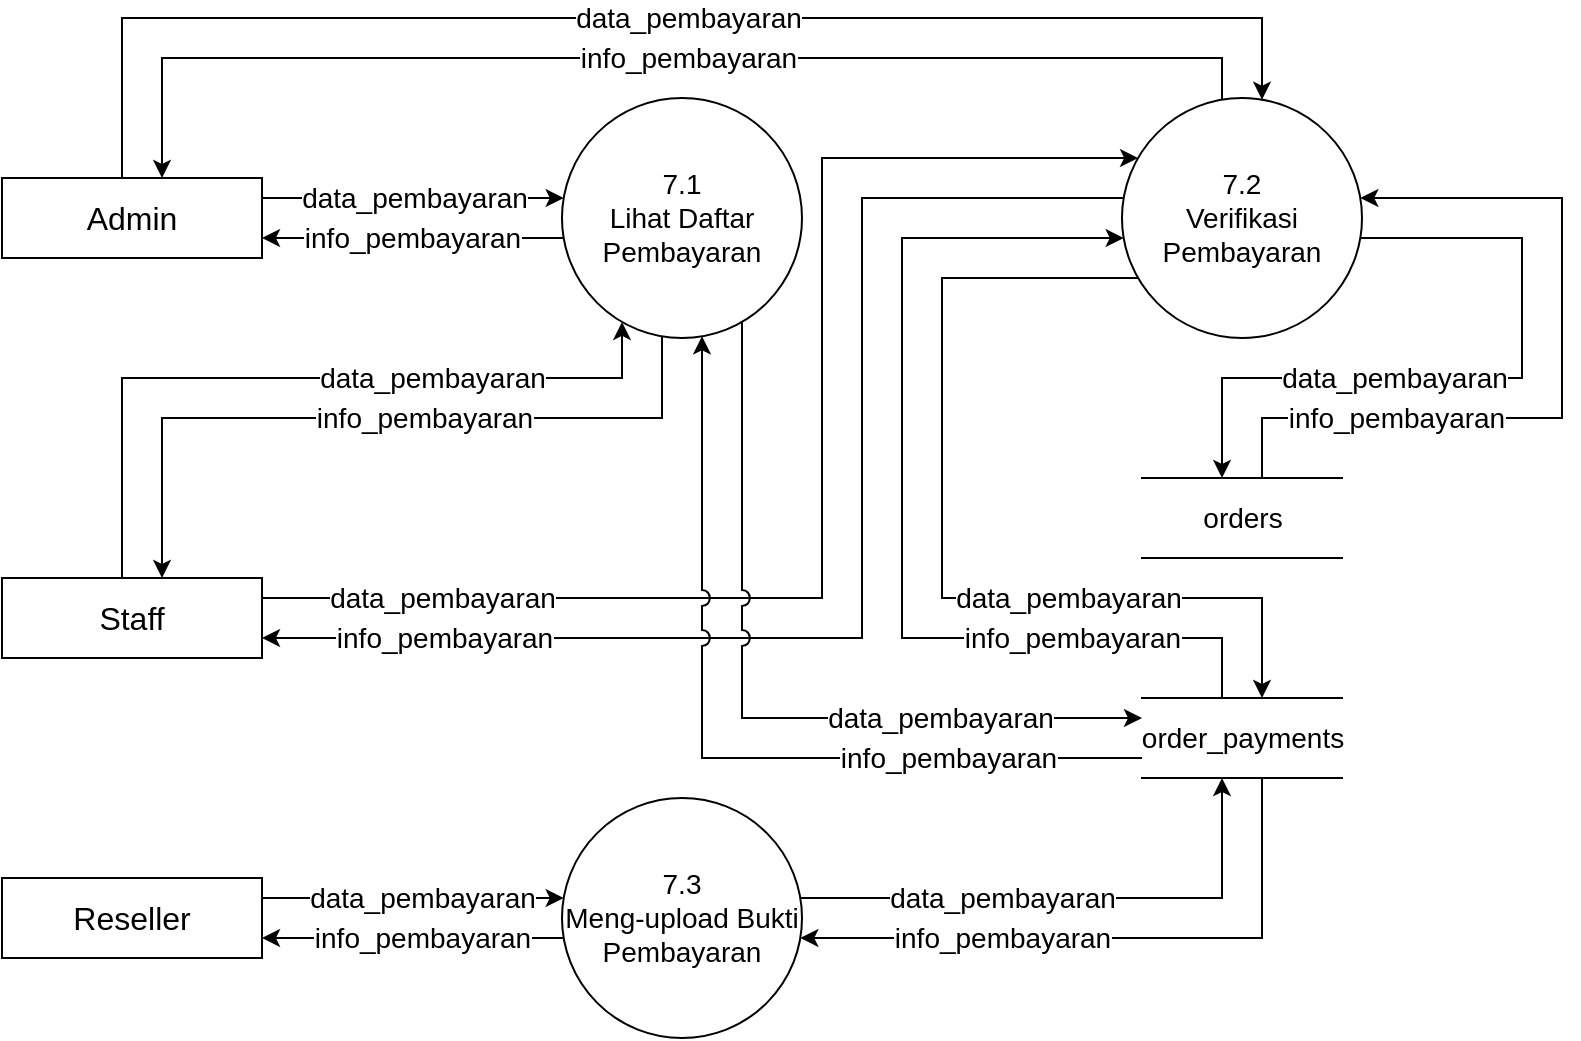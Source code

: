 <mxfile version="14.6.13" type="device"><diagram id="Rc6OxXYoEZi-hfFgIoyE" name="Page-1"><mxGraphModel dx="1240" dy="729" grid="1" gridSize="10" guides="1" tooltips="1" connect="1" arrows="1" fold="1" page="1" pageScale="1" pageWidth="850" pageHeight="1100" math="0" shadow="0"><root><mxCell id="0"/><mxCell id="1" parent="0"/><mxCell id="s38WGr486lUvFhDny16M-1" value="&lt;font style=&quot;font-size: 14px&quot;&gt;7.1&lt;br&gt;Lihat Daftar Pembayaran&lt;br&gt;&lt;/font&gt;" style="ellipse;whiteSpace=wrap;html=1;aspect=fixed;" parent="1" vertex="1"><mxGeometry x="280" y="80" width="120" height="120" as="geometry"/></mxCell><mxCell id="s38WGr486lUvFhDny16M-4" value="data_pembayaran" style="edgeStyle=orthogonalEdgeStyle;rounded=0;orthogonalLoop=1;jettySize=auto;html=1;fontSize=14;" parent="1" source="s38WGr486lUvFhDny16M-2" target="s38WGr486lUvFhDny16M-1" edge="1"><mxGeometry relative="1" as="geometry"><mxPoint x="360" y="140" as="targetPoint"/><Array as="points"><mxPoint x="200" y="130"/><mxPoint x="200" y="130"/></Array></mxGeometry></mxCell><mxCell id="s38WGr486lUvFhDny16M-2" value="Admin" style="rounded=0;whiteSpace=wrap;html=1;fontSize=16;" parent="1" vertex="1"><mxGeometry y="120" width="130" height="40" as="geometry"/></mxCell><mxCell id="qVM1IuX5nQajaeXn27OP-2" value="data_pembayaran" style="edgeStyle=orthogonalEdgeStyle;rounded=0;orthogonalLoop=1;jettySize=auto;html=1;fontSize=14;" parent="1" source="w3oePjnz5msJqxtDDQAo-5" target="qVM1IuX5nQajaeXn27OP-1" edge="1"><mxGeometry x="0.061" relative="1" as="geometry"><Array as="points"><mxPoint x="200" y="480"/><mxPoint x="200" y="480"/></Array><mxPoint as="offset"/></mxGeometry></mxCell><mxCell id="w3oePjnz5msJqxtDDQAo-5" value="Reseller" style="rounded=0;whiteSpace=wrap;html=1;fontSize=16;" parent="1" vertex="1"><mxGeometry y="470" width="130" height="40" as="geometry"/></mxCell><mxCell id="giehG95AdQWtgdjCYtVg-1" value="&lt;font style=&quot;font-size: 14px&quot;&gt;7.2&lt;br&gt;Verifikasi &lt;br&gt;Pembayaran&lt;br&gt;&lt;/font&gt;" style="ellipse;whiteSpace=wrap;html=1;aspect=fixed;" parent="1" vertex="1"><mxGeometry x="560" y="80" width="120" height="120" as="geometry"/></mxCell><mxCell id="QhTn7aZP73QFiXAm_fX9-1" value="Staff" style="rounded=0;whiteSpace=wrap;html=1;fontSize=16;" parent="1" vertex="1"><mxGeometry y="320" width="130" height="40" as="geometry"/></mxCell><mxCell id="yD-jiG_hthiT5Hs9iXei-2" value="info_pembayaran" style="edgeStyle=orthogonalEdgeStyle;rounded=0;orthogonalLoop=1;jettySize=auto;html=1;fontSize=14;" parent="1" source="s38WGr486lUvFhDny16M-1" target="s38WGr486lUvFhDny16M-2" edge="1"><mxGeometry relative="1" as="geometry"><mxPoint x="220" y="150" as="targetPoint"/><Array as="points"><mxPoint x="210" y="150"/><mxPoint x="210" y="150"/></Array><mxPoint x="370" y="150" as="sourcePoint"/></mxGeometry></mxCell><mxCell id="qVM1IuX5nQajaeXn27OP-1" value="&lt;font style=&quot;font-size: 14px&quot;&gt;7.3&lt;br&gt;Meng-upload Bukti Pembayaran&lt;br&gt;&lt;/font&gt;" style="ellipse;whiteSpace=wrap;html=1;aspect=fixed;" parent="1" vertex="1"><mxGeometry x="280" y="430" width="120" height="120" as="geometry"/></mxCell><mxCell id="qVM1IuX5nQajaeXn27OP-10" value="data_pembayaran" style="edgeStyle=orthogonalEdgeStyle;rounded=0;orthogonalLoop=1;jettySize=auto;html=1;fontSize=14;" parent="1" source="s38WGr486lUvFhDny16M-2" target="giehG95AdQWtgdjCYtVg-1" edge="1"><mxGeometry x="0.051" relative="1" as="geometry"><Array as="points"><mxPoint x="60" y="40"/><mxPoint x="630" y="40"/></Array><mxPoint as="offset"/><mxPoint x="140" y="273.43" as="sourcePoint"/><mxPoint x="360" y="159.999" as="targetPoint"/></mxGeometry></mxCell><mxCell id="qVM1IuX5nQajaeXn27OP-11" value="info_pembayaran" style="edgeStyle=orthogonalEdgeStyle;rounded=0;orthogonalLoop=1;jettySize=auto;html=1;fontSize=14;" parent="1" source="giehG95AdQWtgdjCYtVg-1" target="s38WGr486lUvFhDny16M-2" edge="1"><mxGeometry x="-0.058" relative="1" as="geometry"><Array as="points"><mxPoint x="610" y="60"/><mxPoint x="80" y="60"/></Array><mxPoint as="offset"/><mxPoint x="380" y="163.43" as="sourcePoint"/><mxPoint x="160" y="273.43" as="targetPoint"/></mxGeometry></mxCell><mxCell id="qVM1IuX5nQajaeXn27OP-17" value="order_payments" style="html=1;dashed=0;whitespace=wrap;shape=partialRectangle;right=0;left=0;fontSize=14;" parent="1" vertex="1"><mxGeometry x="570" y="380" width="100" height="40" as="geometry"/></mxCell><mxCell id="P8HBfY7LfA8RuCADzhjz-1" value="data_pembayaran" style="edgeStyle=orthogonalEdgeStyle;rounded=0;orthogonalLoop=1;jettySize=auto;html=1;fontSize=14;" parent="1" source="qVM1IuX5nQajaeXn27OP-1" target="qVM1IuX5nQajaeXn27OP-17" edge="1"><mxGeometry x="-0.255" relative="1" as="geometry"><Array as="points"><mxPoint x="610" y="480"/></Array><mxPoint as="offset"/><mxPoint x="399.171" y="440.059" as="sourcePoint"/><mxPoint x="590.84" y="310" as="targetPoint"/></mxGeometry></mxCell><mxCell id="P8HBfY7LfA8RuCADzhjz-2" value="info_pembayaran" style="edgeStyle=orthogonalEdgeStyle;rounded=0;orthogonalLoop=1;jettySize=auto;html=1;fontSize=14;" parent="1" source="qVM1IuX5nQajaeXn27OP-17" target="qVM1IuX5nQajaeXn27OP-1" edge="1"><mxGeometry x="0.351" relative="1" as="geometry"><Array as="points"><mxPoint x="630" y="500"/></Array><mxPoint as="offset"/><mxPoint x="610.84" y="310" as="sourcePoint"/><mxPoint x="399.151" y="460.059" as="targetPoint"/></mxGeometry></mxCell><mxCell id="P8HBfY7LfA8RuCADzhjz-8" value="data_pembayaran" style="edgeStyle=orthogonalEdgeStyle;rounded=0;orthogonalLoop=1;jettySize=auto;html=1;fontSize=14;" parent="1" source="QhTn7aZP73QFiXAm_fX9-1" target="s38WGr486lUvFhDny16M-1" edge="1"><mxGeometry x="0.348" relative="1" as="geometry"><Array as="points"><mxPoint x="60" y="220"/><mxPoint x="310" y="220"/></Array><mxPoint as="offset"/><mxPoint x="10" y="310" as="sourcePoint"/><mxPoint x="670" y="270.839" as="targetPoint"/></mxGeometry></mxCell><mxCell id="P8HBfY7LfA8RuCADzhjz-9" value="info_pembayaran" style="edgeStyle=orthogonalEdgeStyle;rounded=0;orthogonalLoop=1;jettySize=auto;html=1;fontSize=14;" parent="1" source="s38WGr486lUvFhDny16M-1" target="QhTn7aZP73QFiXAm_fX9-1" edge="1"><mxGeometry x="-0.133" relative="1" as="geometry"><Array as="points"><mxPoint x="330" y="240"/><mxPoint x="80" y="240"/></Array><mxPoint x="1" as="offset"/><mxPoint x="650" y="270.839" as="sourcePoint"/><mxPoint x="30" y="310" as="targetPoint"/></mxGeometry></mxCell><mxCell id="Gurpj_PE0kfcOt121TIg-30" value="orders" style="html=1;dashed=0;whitespace=wrap;shape=partialRectangle;right=0;left=0;fontSize=14;" parent="1" vertex="1"><mxGeometry x="570" y="270" width="100" height="40" as="geometry"/></mxCell><mxCell id="Gurpj_PE0kfcOt121TIg-31" value="info_pembayaran" style="edgeStyle=orthogonalEdgeStyle;rounded=0;orthogonalLoop=1;jettySize=auto;html=1;fontSize=14;" parent="1" source="Gurpj_PE0kfcOt121TIg-30" target="giehG95AdQWtgdjCYtVg-1" edge="1"><mxGeometry x="-0.505" relative="1" as="geometry"><Array as="points"><mxPoint x="630" y="240"/><mxPoint x="780" y="240"/><mxPoint x="780" y="130"/></Array><mxPoint as="offset"/><mxPoint x="460" y="260.84" as="sourcePoint"/><mxPoint x="610.0" y="230.001" as="targetPoint"/></mxGeometry></mxCell><mxCell id="Gurpj_PE0kfcOt121TIg-32" value="data_pembayaran" style="edgeStyle=orthogonalEdgeStyle;rounded=0;orthogonalLoop=1;jettySize=auto;html=1;fontSize=14;" parent="1" source="giehG95AdQWtgdjCYtVg-1" target="Gurpj_PE0kfcOt121TIg-30" edge="1"><mxGeometry x="0.225" relative="1" as="geometry"><Array as="points"><mxPoint x="760" y="150"/><mxPoint x="760" y="220"/><mxPoint x="610" y="220"/></Array><mxPoint as="offset"/><mxPoint x="590.0" y="230.001" as="sourcePoint"/><mxPoint x="560" y="220" as="targetPoint"/></mxGeometry></mxCell><mxCell id="Gurpj_PE0kfcOt121TIg-28" value="info_pembayaran" style="edgeStyle=orthogonalEdgeStyle;rounded=0;orthogonalLoop=1;jettySize=auto;html=1;fontSize=14;jumpStyle=arc;jumpSize=8;" parent="1" source="giehG95AdQWtgdjCYtVg-1" target="QhTn7aZP73QFiXAm_fX9-1" edge="1"><mxGeometry x="0.723" relative="1" as="geometry"><Array as="points"><mxPoint x="430" y="130"/><mxPoint x="430" y="350"/></Array><mxPoint x="1" as="offset"/><mxPoint x="730.0" y="200.001" as="sourcePoint"/><mxPoint x="410" y="310.84" as="targetPoint"/></mxGeometry></mxCell><mxCell id="Gurpj_PE0kfcOt121TIg-29" value="data_pembayaran" style="edgeStyle=orthogonalEdgeStyle;rounded=0;orthogonalLoop=1;jettySize=auto;html=1;fontSize=14;jumpStyle=arc;jumpSize=8;" parent="1" source="QhTn7aZP73QFiXAm_fX9-1" target="giehG95AdQWtgdjCYtVg-1" edge="1"><mxGeometry x="-0.727" relative="1" as="geometry"><Array as="points"><mxPoint x="410" y="330"/><mxPoint x="410" y="110"/></Array><mxPoint as="offset"/><mxPoint x="390" y="310.84" as="sourcePoint"/><mxPoint x="710.0" y="200.001" as="targetPoint"/></mxGeometry></mxCell><mxCell id="Gurpj_PE0kfcOt121TIg-49" value="info_pembayaran" style="edgeStyle=orthogonalEdgeStyle;rounded=0;orthogonalLoop=1;jettySize=auto;html=1;fontSize=14;jumpStyle=arc;jumpSize=8;" parent="1" source="qVM1IuX5nQajaeXn27OP-17" target="giehG95AdQWtgdjCYtVg-1" edge="1"><mxGeometry x="-0.578" relative="1" as="geometry"><Array as="points"><mxPoint x="610" y="350"/><mxPoint x="450" y="350"/><mxPoint x="450" y="150"/></Array><mxPoint as="offset"/><mxPoint x="570" y="350" as="sourcePoint"/><mxPoint x="578.038" y="120" as="targetPoint"/></mxGeometry></mxCell><mxCell id="Gurpj_PE0kfcOt121TIg-50" value="data_pembayaran" style="edgeStyle=orthogonalEdgeStyle;rounded=0;orthogonalLoop=1;jettySize=auto;html=1;fontSize=14;jumpStyle=arc;jumpSize=8;" parent="1" source="giehG95AdQWtgdjCYtVg-1" target="qVM1IuX5nQajaeXn27OP-17" edge="1"><mxGeometry x="0.371" relative="1" as="geometry"><Array as="points"><mxPoint x="470" y="170"/><mxPoint x="470" y="330"/><mxPoint x="630" y="330"/></Array><mxPoint as="offset"/><mxPoint x="570.839" y="140" as="sourcePoint"/><mxPoint x="570" y="330" as="targetPoint"/></mxGeometry></mxCell><mxCell id="Gurpj_PE0kfcOt121TIg-37" value="data_pembayaran" style="edgeStyle=orthogonalEdgeStyle;rounded=0;orthogonalLoop=1;jettySize=auto;html=1;fontSize=14;jumpStyle=arc;jumpSize=8;" parent="1" source="s38WGr486lUvFhDny16M-1" target="qVM1IuX5nQajaeXn27OP-17" edge="1"><mxGeometry x="0.496" relative="1" as="geometry"><Array as="points"><mxPoint x="370" y="390"/></Array><mxPoint as="offset"/><mxPoint x="370" y="206.569" as="sourcePoint"/><mxPoint x="80" y="320" as="targetPoint"/></mxGeometry></mxCell><mxCell id="Gurpj_PE0kfcOt121TIg-38" value="info_pembayaran" style="edgeStyle=orthogonalEdgeStyle;rounded=0;orthogonalLoop=1;jettySize=auto;html=1;fontSize=14;jumpStyle=arc;jumpSize=8;" parent="1" source="qVM1IuX5nQajaeXn27OP-17" target="s38WGr486lUvFhDny16M-1" edge="1"><mxGeometry x="-0.55" relative="1" as="geometry"><Array as="points"><mxPoint x="350" y="410"/></Array><mxPoint as="offset"/><mxPoint x="60" y="320" as="sourcePoint"/><mxPoint x="350" y="194.721" as="targetPoint"/></mxGeometry></mxCell><mxCell id="fm8e-jfvPdecBNxDdGfq-1" value="info_pembayaran" style="edgeStyle=orthogonalEdgeStyle;rounded=0;orthogonalLoop=1;jettySize=auto;html=1;fontSize=14;" edge="1" parent="1" source="qVM1IuX5nQajaeXn27OP-1" target="w3oePjnz5msJqxtDDQAo-5"><mxGeometry x="-0.061" relative="1" as="geometry"><Array as="points"><mxPoint x="210" y="500"/><mxPoint x="210" y="500"/></Array><mxPoint as="offset"/><mxPoint x="290.839" y="490" as="sourcePoint"/><mxPoint x="140" y="490" as="targetPoint"/></mxGeometry></mxCell></root></mxGraphModel></diagram></mxfile>